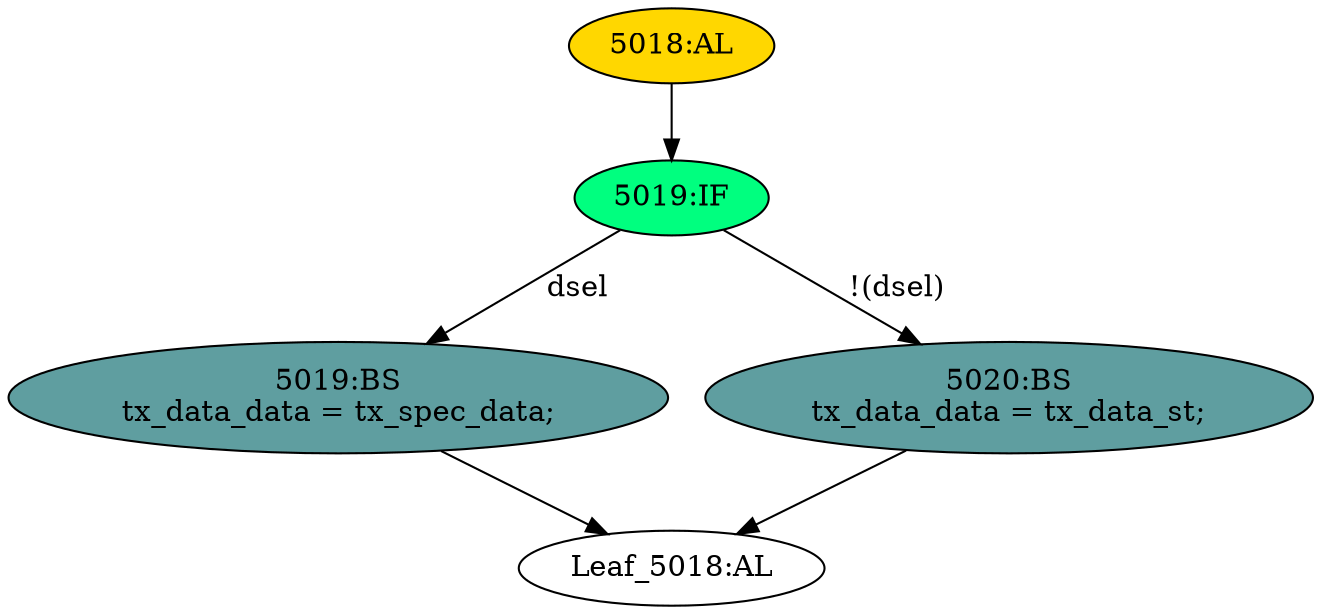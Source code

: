 strict digraph "" {
	node [label="\N"];
	"Leaf_5018:AL"	 [def_var="['tx_data_data']",
		label="Leaf_5018:AL"];
	"5018:AL"	 [ast="<pyverilog.vparser.ast.Always object at 0x7f13b5578e90>",
		clk_sens=False,
		fillcolor=gold,
		label="5018:AL",
		sens="['dsel', 'tx_data_st', 'tx_spec_data']",
		statements="[]",
		style=filled,
		typ=Always,
		use_var="['dsel', 'tx_spec_data', 'tx_data_st']"];
	"5019:IF"	 [ast="<pyverilog.vparser.ast.IfStatement object at 0x7f13b5575f90>",
		fillcolor=springgreen,
		label="5019:IF",
		statements="[]",
		style=filled,
		typ=IfStatement];
	"5018:AL" -> "5019:IF"	 [cond="[]",
		lineno=None];
	"5019:BS"	 [ast="<pyverilog.vparser.ast.BlockingSubstitution object at 0x7f13b557d1d0>",
		fillcolor=cadetblue,
		label="5019:BS
tx_data_data = tx_spec_data;",
		statements="[<pyverilog.vparser.ast.BlockingSubstitution object at 0x7f13b557d1d0>]",
		style=filled,
		typ=BlockingSubstitution];
	"5019:IF" -> "5019:BS"	 [cond="['dsel']",
		label=dsel,
		lineno=5019];
	"5020:BS"	 [ast="<pyverilog.vparser.ast.BlockingSubstitution object at 0x7f13b55755d0>",
		fillcolor=cadetblue,
		label="5020:BS
tx_data_data = tx_data_st;",
		statements="[<pyverilog.vparser.ast.BlockingSubstitution object at 0x7f13b55755d0>]",
		style=filled,
		typ=BlockingSubstitution];
	"5019:IF" -> "5020:BS"	 [cond="['dsel']",
		label="!(dsel)",
		lineno=5019];
	"5019:BS" -> "Leaf_5018:AL"	 [cond="[]",
		lineno=None];
	"5020:BS" -> "Leaf_5018:AL"	 [cond="[]",
		lineno=None];
}
